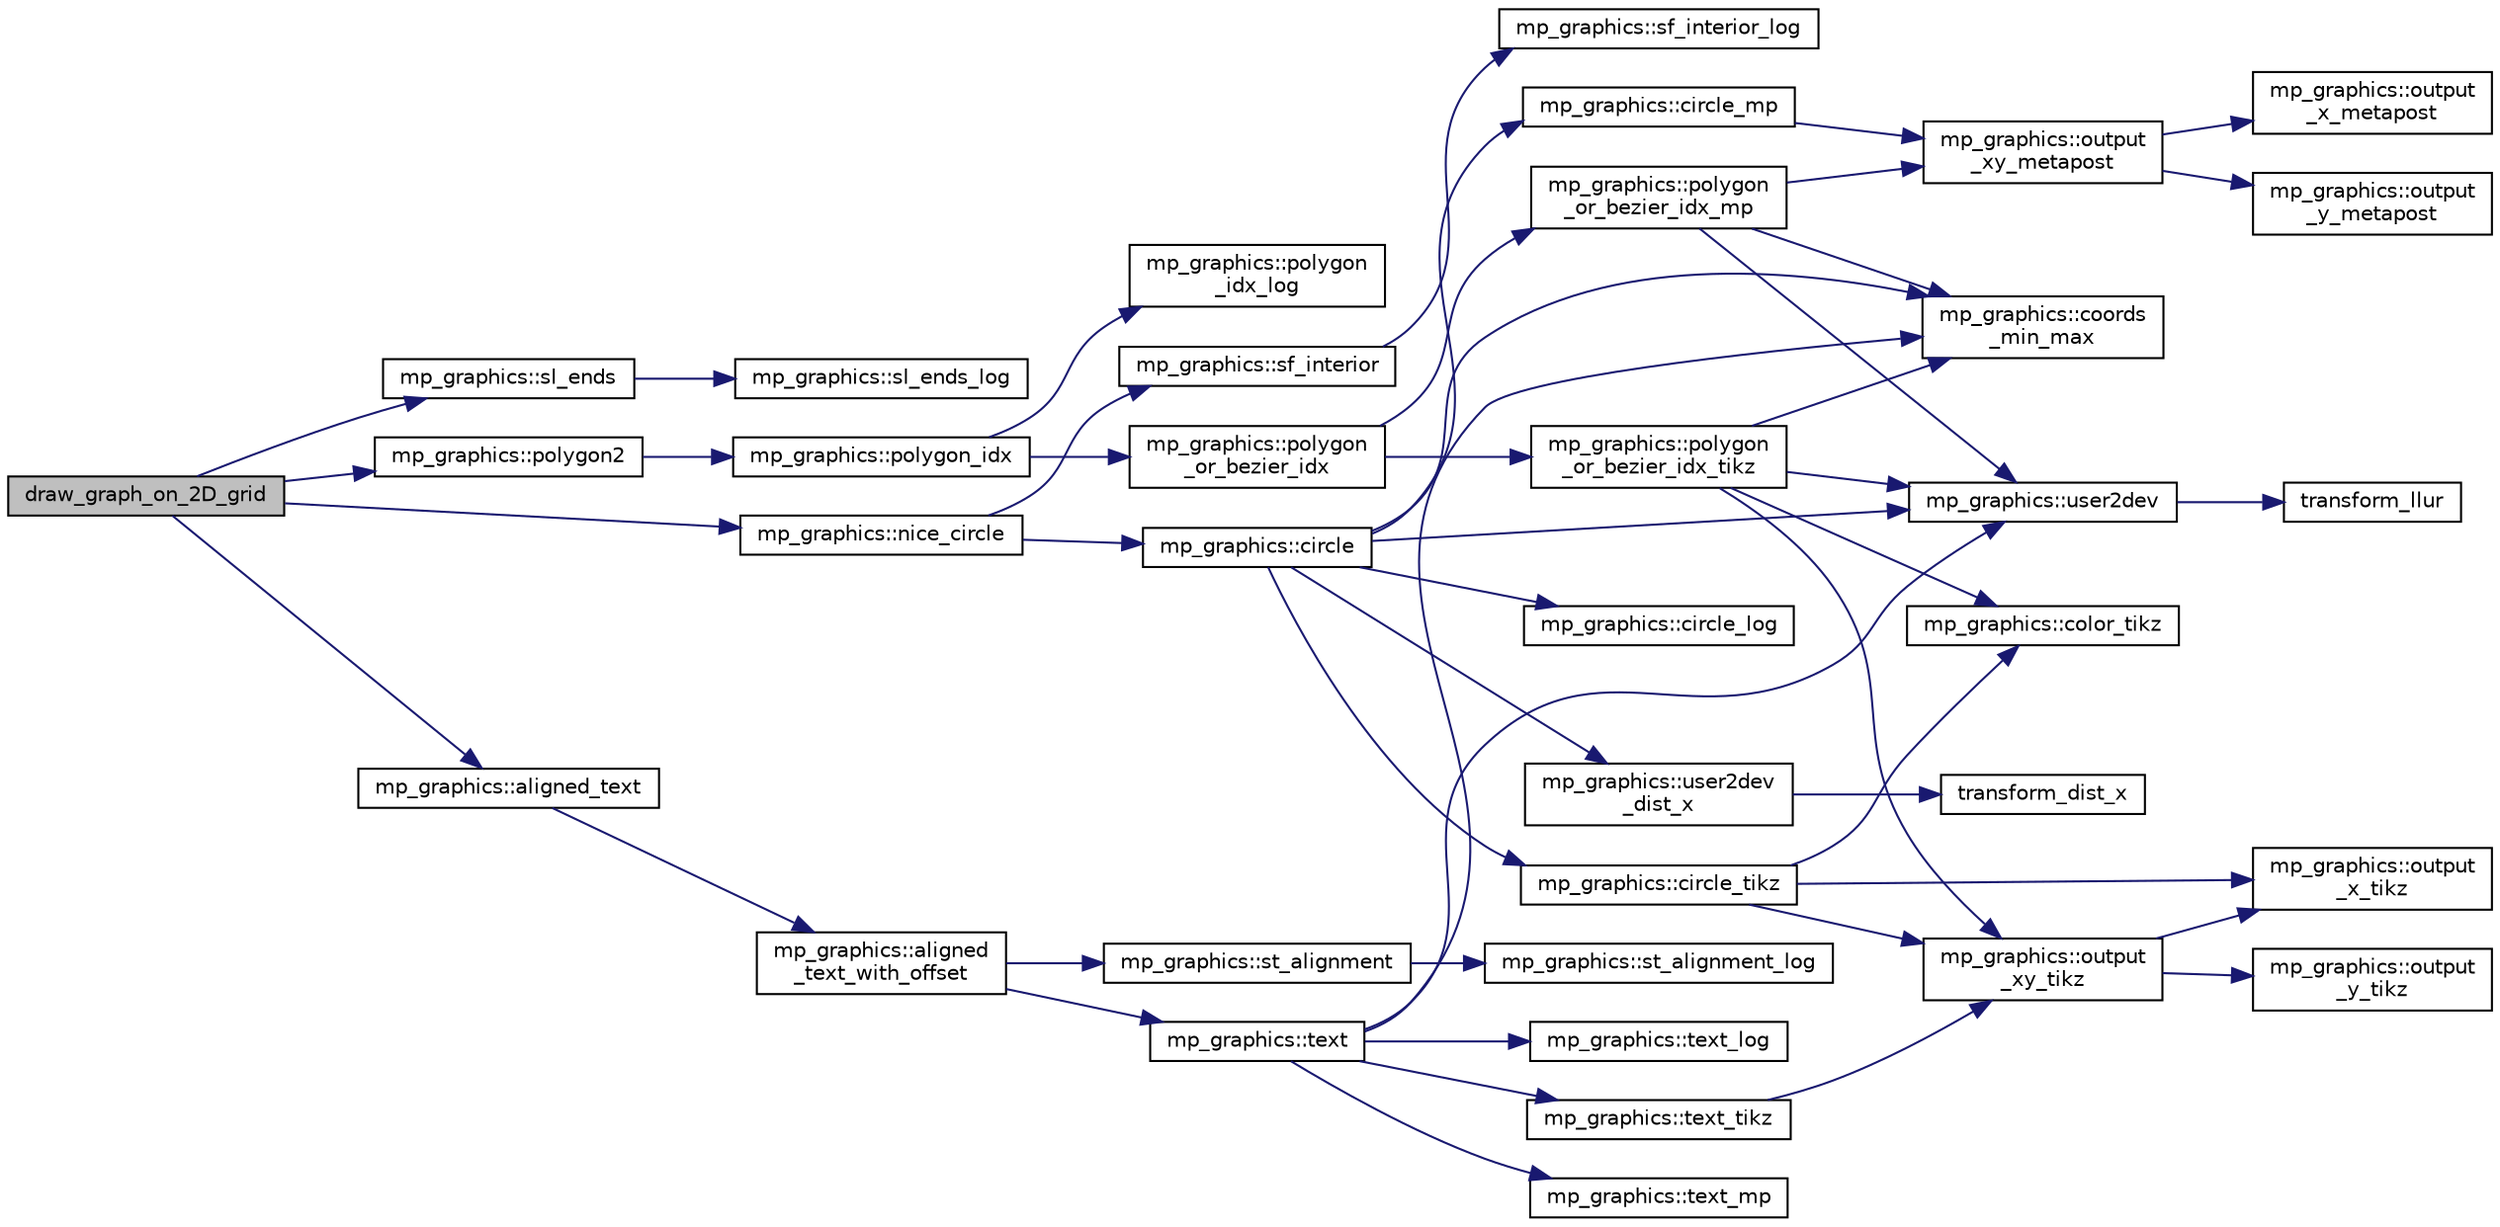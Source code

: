 digraph "draw_graph_on_2D_grid"
{
  edge [fontname="Helvetica",fontsize="10",labelfontname="Helvetica",labelfontsize="10"];
  node [fontname="Helvetica",fontsize="10",shape=record];
  rankdir="LR";
  Node133 [label="draw_graph_on_2D_grid",height=0.2,width=0.4,color="black", fillcolor="grey75", style="filled", fontcolor="black"];
  Node133 -> Node134 [color="midnightblue",fontsize="10",style="solid",fontname="Helvetica"];
  Node134 [label="mp_graphics::sl_ends",height=0.2,width=0.4,color="black", fillcolor="white", style="filled",URL="$da/d2c/classmp__graphics.html#a555d8a360035bd043aedba1563107551"];
  Node134 -> Node135 [color="midnightblue",fontsize="10",style="solid",fontname="Helvetica"];
  Node135 [label="mp_graphics::sl_ends_log",height=0.2,width=0.4,color="black", fillcolor="white", style="filled",URL="$da/d2c/classmp__graphics.html#af3c7852b230527041002aac41b8481fd"];
  Node133 -> Node136 [color="midnightblue",fontsize="10",style="solid",fontname="Helvetica"];
  Node136 [label="mp_graphics::polygon2",height=0.2,width=0.4,color="black", fillcolor="white", style="filled",URL="$da/d2c/classmp__graphics.html#ad4052be9dec4eeef879dcc8ca6d85d71"];
  Node136 -> Node137 [color="midnightblue",fontsize="10",style="solid",fontname="Helvetica"];
  Node137 [label="mp_graphics::polygon_idx",height=0.2,width=0.4,color="black", fillcolor="white", style="filled",URL="$da/d2c/classmp__graphics.html#a60729a478cad572ccb9df00b0f5988df"];
  Node137 -> Node138 [color="midnightblue",fontsize="10",style="solid",fontname="Helvetica"];
  Node138 [label="mp_graphics::polygon\l_idx_log",height=0.2,width=0.4,color="black", fillcolor="white", style="filled",URL="$da/d2c/classmp__graphics.html#aef990b1a5e84f4781ff613ce48fafe83"];
  Node137 -> Node139 [color="midnightblue",fontsize="10",style="solid",fontname="Helvetica"];
  Node139 [label="mp_graphics::polygon\l_or_bezier_idx",height=0.2,width=0.4,color="black", fillcolor="white", style="filled",URL="$da/d2c/classmp__graphics.html#ac67f20507b7b4f592e9ed90aaa1f472a"];
  Node139 -> Node140 [color="midnightblue",fontsize="10",style="solid",fontname="Helvetica"];
  Node140 [label="mp_graphics::polygon\l_or_bezier_idx_mp",height=0.2,width=0.4,color="black", fillcolor="white", style="filled",URL="$da/d2c/classmp__graphics.html#ac1c736f6c02abd6df696eb949c3513ac"];
  Node140 -> Node141 [color="midnightblue",fontsize="10",style="solid",fontname="Helvetica"];
  Node141 [label="mp_graphics::coords\l_min_max",height=0.2,width=0.4,color="black", fillcolor="white", style="filled",URL="$da/d2c/classmp__graphics.html#afa0af74da2afd1d00b2eeb5e25b4f596"];
  Node140 -> Node142 [color="midnightblue",fontsize="10",style="solid",fontname="Helvetica"];
  Node142 [label="mp_graphics::user2dev",height=0.2,width=0.4,color="black", fillcolor="white", style="filled",URL="$da/d2c/classmp__graphics.html#af087f5f4b08c72f67f5e35cc312070fb"];
  Node142 -> Node143 [color="midnightblue",fontsize="10",style="solid",fontname="Helvetica"];
  Node143 [label="transform_llur",height=0.2,width=0.4,color="black", fillcolor="white", style="filled",URL="$d9/d29/draw_8_c.html#af38b139f64e19404b9a944c7188d4aff"];
  Node140 -> Node144 [color="midnightblue",fontsize="10",style="solid",fontname="Helvetica"];
  Node144 [label="mp_graphics::output\l_xy_metapost",height=0.2,width=0.4,color="black", fillcolor="white", style="filled",URL="$da/d2c/classmp__graphics.html#a564e7d2700489eed72ea865b3acc14db"];
  Node144 -> Node145 [color="midnightblue",fontsize="10",style="solid",fontname="Helvetica"];
  Node145 [label="mp_graphics::output\l_x_metapost",height=0.2,width=0.4,color="black", fillcolor="white", style="filled",URL="$da/d2c/classmp__graphics.html#aee38beb59e940946cbb575cde90b9cfe"];
  Node144 -> Node146 [color="midnightblue",fontsize="10",style="solid",fontname="Helvetica"];
  Node146 [label="mp_graphics::output\l_y_metapost",height=0.2,width=0.4,color="black", fillcolor="white", style="filled",URL="$da/d2c/classmp__graphics.html#a41c9d8463dc57fa97bb9a1e0577980b6"];
  Node139 -> Node147 [color="midnightblue",fontsize="10",style="solid",fontname="Helvetica"];
  Node147 [label="mp_graphics::polygon\l_or_bezier_idx_tikz",height=0.2,width=0.4,color="black", fillcolor="white", style="filled",URL="$da/d2c/classmp__graphics.html#ae266ecef91f4cd8a6fd4054b17354370"];
  Node147 -> Node148 [color="midnightblue",fontsize="10",style="solid",fontname="Helvetica"];
  Node148 [label="mp_graphics::color_tikz",height=0.2,width=0.4,color="black", fillcolor="white", style="filled",URL="$da/d2c/classmp__graphics.html#a55d0835caab08eaf3e409096bbb91d63"];
  Node147 -> Node141 [color="midnightblue",fontsize="10",style="solid",fontname="Helvetica"];
  Node147 -> Node142 [color="midnightblue",fontsize="10",style="solid",fontname="Helvetica"];
  Node147 -> Node149 [color="midnightblue",fontsize="10",style="solid",fontname="Helvetica"];
  Node149 [label="mp_graphics::output\l_xy_tikz",height=0.2,width=0.4,color="black", fillcolor="white", style="filled",URL="$da/d2c/classmp__graphics.html#a640800bc67fec9ed441b27c71461e9c6"];
  Node149 -> Node150 [color="midnightblue",fontsize="10",style="solid",fontname="Helvetica"];
  Node150 [label="mp_graphics::output\l_x_tikz",height=0.2,width=0.4,color="black", fillcolor="white", style="filled",URL="$da/d2c/classmp__graphics.html#a311d4fb1c32d1eb0faeee055bb8badee"];
  Node149 -> Node151 [color="midnightblue",fontsize="10",style="solid",fontname="Helvetica"];
  Node151 [label="mp_graphics::output\l_y_tikz",height=0.2,width=0.4,color="black", fillcolor="white", style="filled",URL="$da/d2c/classmp__graphics.html#a0d6bddb89b4c58c82aa124dd003dda08"];
  Node133 -> Node152 [color="midnightblue",fontsize="10",style="solid",fontname="Helvetica"];
  Node152 [label="mp_graphics::nice_circle",height=0.2,width=0.4,color="black", fillcolor="white", style="filled",URL="$da/d2c/classmp__graphics.html#a29055ee6a26b527757614c4e75911ade"];
  Node152 -> Node153 [color="midnightblue",fontsize="10",style="solid",fontname="Helvetica"];
  Node153 [label="mp_graphics::sf_interior",height=0.2,width=0.4,color="black", fillcolor="white", style="filled",URL="$da/d2c/classmp__graphics.html#a2db6a380fffb003254304ea9489a452b"];
  Node153 -> Node154 [color="midnightblue",fontsize="10",style="solid",fontname="Helvetica"];
  Node154 [label="mp_graphics::sf_interior_log",height=0.2,width=0.4,color="black", fillcolor="white", style="filled",URL="$da/d2c/classmp__graphics.html#ab805bb76ca29a586a45209d2ed00b085"];
  Node152 -> Node155 [color="midnightblue",fontsize="10",style="solid",fontname="Helvetica"];
  Node155 [label="mp_graphics::circle",height=0.2,width=0.4,color="black", fillcolor="white", style="filled",URL="$da/d2c/classmp__graphics.html#a0e1e32cdfd93dd41678a1dda2671ab6e"];
  Node155 -> Node141 [color="midnightblue",fontsize="10",style="solid",fontname="Helvetica"];
  Node155 -> Node142 [color="midnightblue",fontsize="10",style="solid",fontname="Helvetica"];
  Node155 -> Node156 [color="midnightblue",fontsize="10",style="solid",fontname="Helvetica"];
  Node156 [label="mp_graphics::user2dev\l_dist_x",height=0.2,width=0.4,color="black", fillcolor="white", style="filled",URL="$da/d2c/classmp__graphics.html#a0c6b0bda2fbf3a7baa984eba08a87478"];
  Node156 -> Node157 [color="midnightblue",fontsize="10",style="solid",fontname="Helvetica"];
  Node157 [label="transform_dist_x",height=0.2,width=0.4,color="black", fillcolor="white", style="filled",URL="$d9/d29/draw_8_c.html#ae3c6c150bc6ef27101af4a6eb7e5b33a"];
  Node155 -> Node158 [color="midnightblue",fontsize="10",style="solid",fontname="Helvetica"];
  Node158 [label="mp_graphics::circle_log",height=0.2,width=0.4,color="black", fillcolor="white", style="filled",URL="$da/d2c/classmp__graphics.html#a39416f00c1c310a76936674cdff82e49"];
  Node155 -> Node159 [color="midnightblue",fontsize="10",style="solid",fontname="Helvetica"];
  Node159 [label="mp_graphics::circle_mp",height=0.2,width=0.4,color="black", fillcolor="white", style="filled",URL="$da/d2c/classmp__graphics.html#af45ff3b26ab8578a58b17b3507578fc2"];
  Node159 -> Node144 [color="midnightblue",fontsize="10",style="solid",fontname="Helvetica"];
  Node155 -> Node160 [color="midnightblue",fontsize="10",style="solid",fontname="Helvetica"];
  Node160 [label="mp_graphics::circle_tikz",height=0.2,width=0.4,color="black", fillcolor="white", style="filled",URL="$da/d2c/classmp__graphics.html#a2130247d7df0f51620ccc91d17b713f7"];
  Node160 -> Node148 [color="midnightblue",fontsize="10",style="solid",fontname="Helvetica"];
  Node160 -> Node149 [color="midnightblue",fontsize="10",style="solid",fontname="Helvetica"];
  Node160 -> Node150 [color="midnightblue",fontsize="10",style="solid",fontname="Helvetica"];
  Node133 -> Node161 [color="midnightblue",fontsize="10",style="solid",fontname="Helvetica"];
  Node161 [label="mp_graphics::aligned_text",height=0.2,width=0.4,color="black", fillcolor="white", style="filled",URL="$da/d2c/classmp__graphics.html#a52ca0d0e39640fe15c6a8bd8633c9e5a"];
  Node161 -> Node162 [color="midnightblue",fontsize="10",style="solid",fontname="Helvetica"];
  Node162 [label="mp_graphics::aligned\l_text_with_offset",height=0.2,width=0.4,color="black", fillcolor="white", style="filled",URL="$da/d2c/classmp__graphics.html#a3b5a8558ee721bd8b9ed36e732317679"];
  Node162 -> Node163 [color="midnightblue",fontsize="10",style="solid",fontname="Helvetica"];
  Node163 [label="mp_graphics::st_alignment",height=0.2,width=0.4,color="black", fillcolor="white", style="filled",URL="$da/d2c/classmp__graphics.html#ab897ac847368de2da4296c7f159cc5f9"];
  Node163 -> Node164 [color="midnightblue",fontsize="10",style="solid",fontname="Helvetica"];
  Node164 [label="mp_graphics::st_alignment_log",height=0.2,width=0.4,color="black", fillcolor="white", style="filled",URL="$da/d2c/classmp__graphics.html#a9f7aa1c186791f69881ddbf590835f3e"];
  Node162 -> Node165 [color="midnightblue",fontsize="10",style="solid",fontname="Helvetica"];
  Node165 [label="mp_graphics::text",height=0.2,width=0.4,color="black", fillcolor="white", style="filled",URL="$da/d2c/classmp__graphics.html#ae92ece77cf1942bfee760d6cf854b74b"];
  Node165 -> Node141 [color="midnightblue",fontsize="10",style="solid",fontname="Helvetica"];
  Node165 -> Node142 [color="midnightblue",fontsize="10",style="solid",fontname="Helvetica"];
  Node165 -> Node166 [color="midnightblue",fontsize="10",style="solid",fontname="Helvetica"];
  Node166 [label="mp_graphics::text_log",height=0.2,width=0.4,color="black", fillcolor="white", style="filled",URL="$da/d2c/classmp__graphics.html#a3a8320de1e68f3c290e138355f05f8ae"];
  Node165 -> Node167 [color="midnightblue",fontsize="10",style="solid",fontname="Helvetica"];
  Node167 [label="mp_graphics::text_mp",height=0.2,width=0.4,color="black", fillcolor="white", style="filled",URL="$da/d2c/classmp__graphics.html#ad30aeb75639e84d876dade51faa50bee"];
  Node165 -> Node168 [color="midnightblue",fontsize="10",style="solid",fontname="Helvetica"];
  Node168 [label="mp_graphics::text_tikz",height=0.2,width=0.4,color="black", fillcolor="white", style="filled",URL="$da/d2c/classmp__graphics.html#ac7e4333813701bcc76fc5eba7700bdbd"];
  Node168 -> Node149 [color="midnightblue",fontsize="10",style="solid",fontname="Helvetica"];
}
